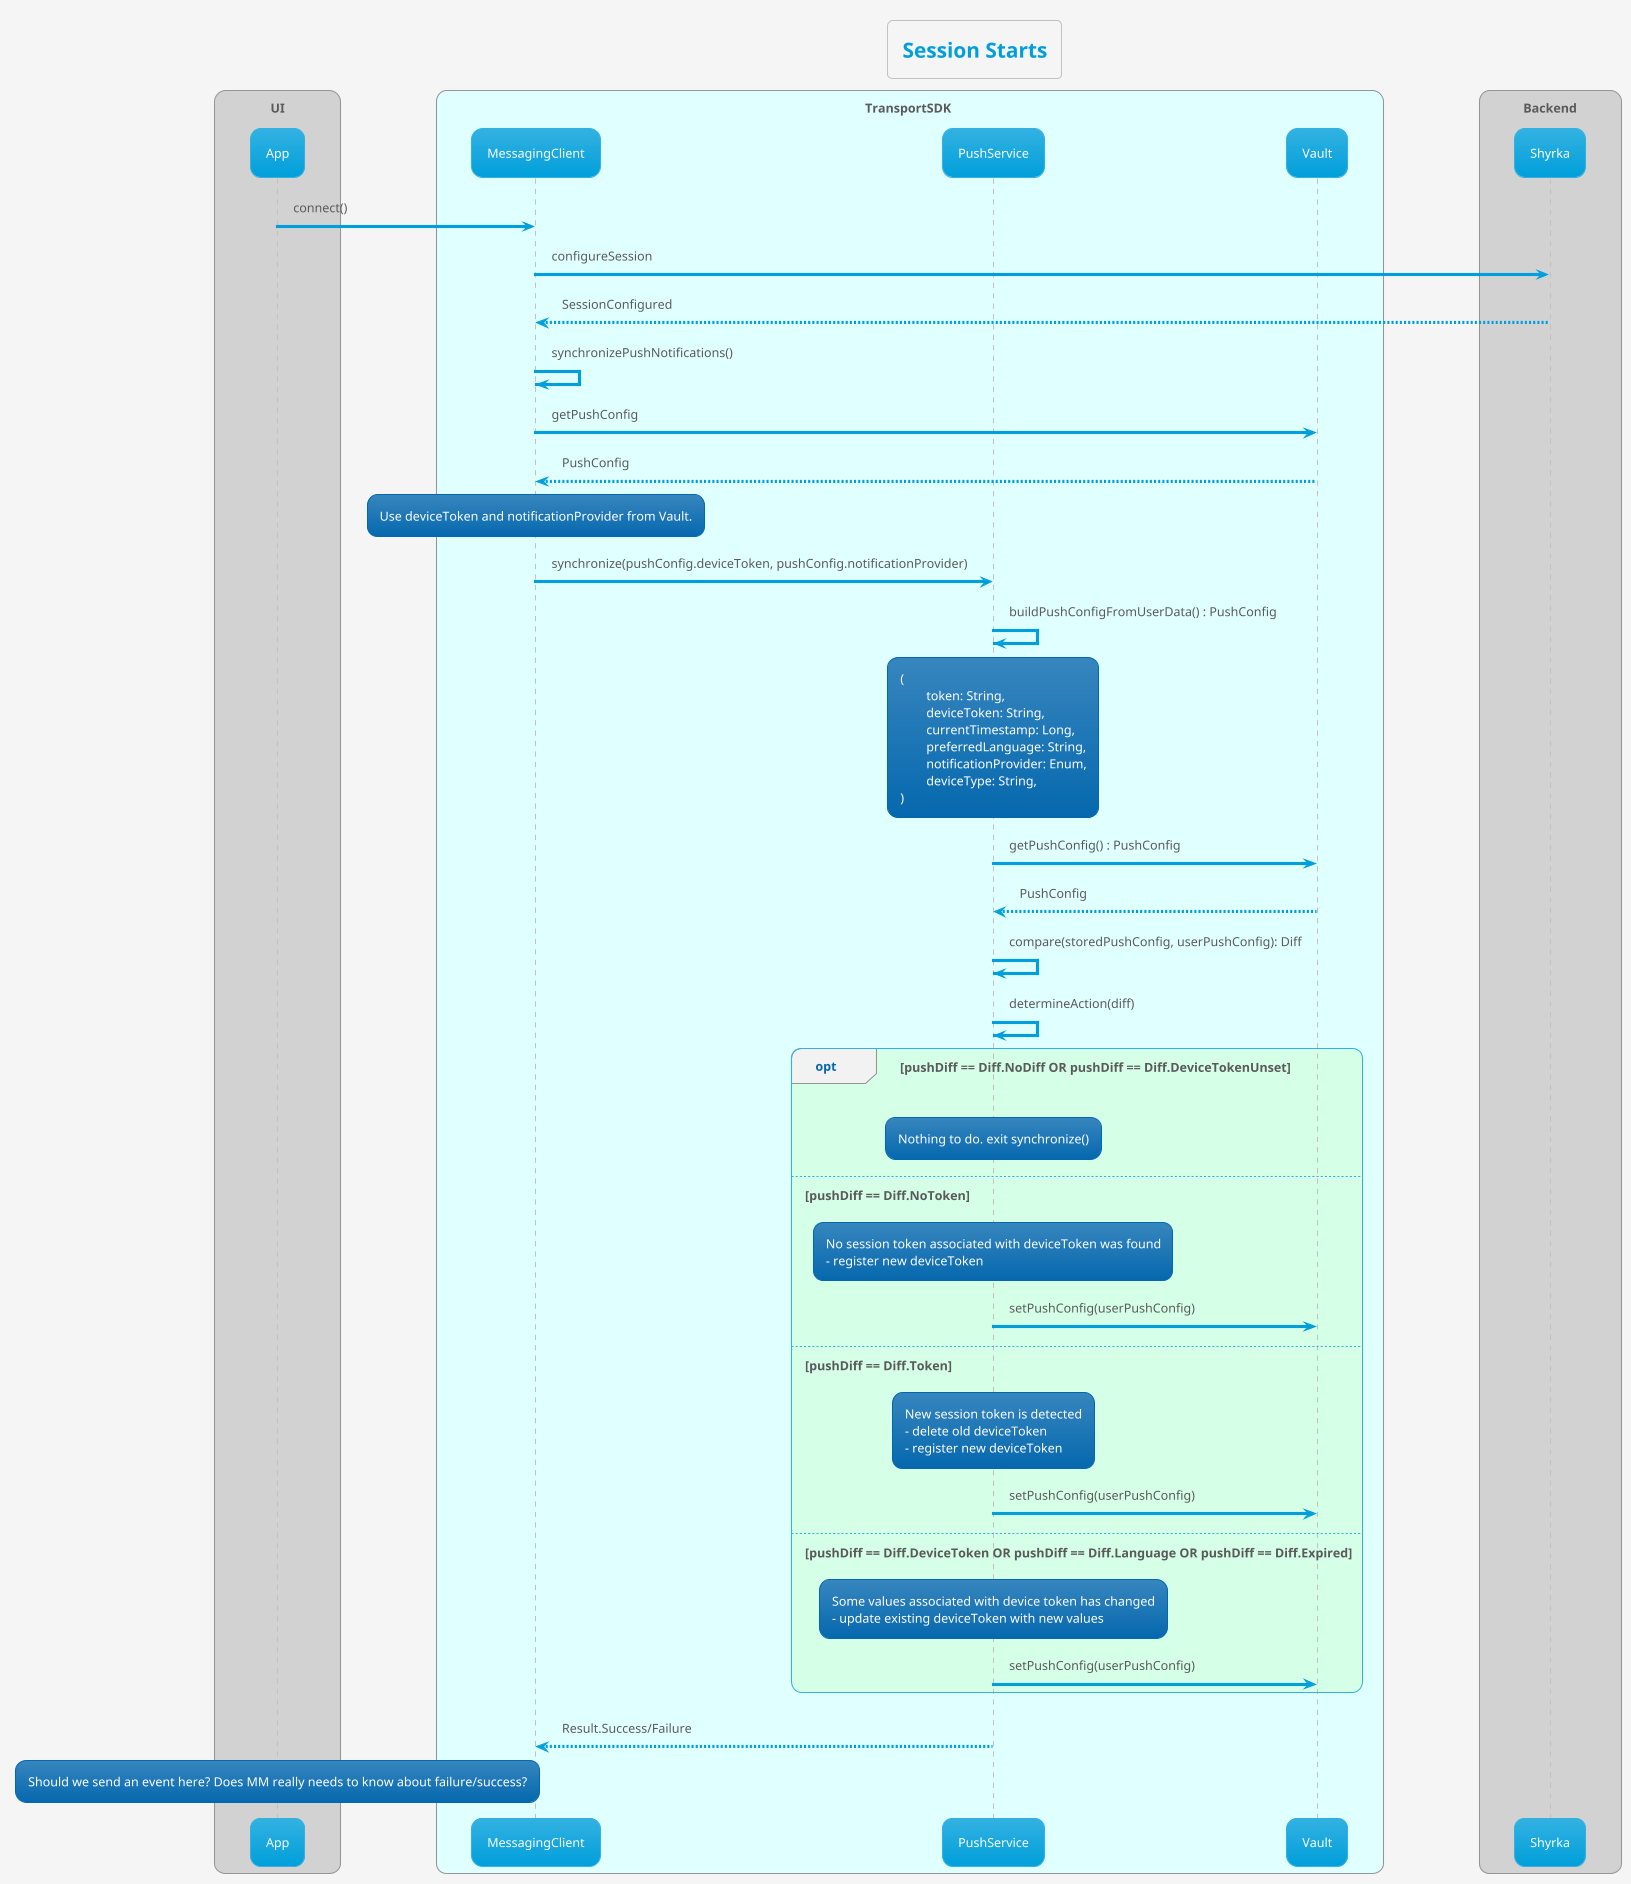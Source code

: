 @startuml
'https://plantuml.com/sequence-diagram

!theme bluegray
!pragma teoz true


skinparam backgroundColor #whitesmoke
title Session Starts

box UI
participant App
end box
box TransportSDK #lightcyan
participant MessagingClient
participant PushService
participant Vault
end box
box Backend
participant Shyrka
end box

	App -> MessagingClient : connect()
    MessagingClient -> Shyrka: configureSession
    Shyrka --> MessagingClient: SessionConfigured
    MessagingClient -> MessagingClient : synchronizePushNotifications()
    MessagingClient -> Vault : getPushConfig
    Vault --> MessagingClient : PushConfig
        	rnote over MessagingClient
            Use deviceToken and notificationProvider from Vault.
            end rnote
    MessagingClient -> PushService : synchronize(pushConfig.deviceToken, pushConfig.notificationProvider)
	PushService -> PushService : buildPushConfigFromUserData() : PushConfig
		rnote over PushService
    	(
    		token: String,
    		deviceToken: String,
    		currentTimestamp: Long,
    		preferredLanguage: String,
    		notificationProvider: Enum,
    		deviceType: String,
    	)
    	end rnote
	PushService -> Vault : getPushConfig() : PushConfig
	Vault --> PushService : PushConfig
    PushService -> PushService : compare(storedPushConfig, userPushConfig): Diff
	PushService -> PushService : determineAction(diff)

    opt #aaff8833 pushDiff == Diff.NoDiff OR pushDiff == Diff.DeviceTokenUnset
         rnote over PushService
         Nothing to do. exit synchronize()
         end rnote
	else pushDiff == Diff.NoToken
	    rnote over PushService
        No session token associated with deviceToken was found
        - register new deviceToken
        end rnote
        PushService -> Vault : setPushConfig(userPushConfig)
    else pushDiff == Diff.Token
        rnote over PushService
        New session token is detected
        - delete old deviceToken
        - register new deviceToken
        end rnote
        PushService -> Vault : setPushConfig(userPushConfig)
    else pushDiff == Diff.DeviceToken OR pushDiff == Diff.Language OR pushDiff == Diff.Expired
        rnote over PushService
        Some values associated with device token has changed
        - update existing deviceToken with new values
        end rnote
        PushService -> Vault : setPushConfig(userPushConfig)
    end
    PushService --> MessagingClient : Result.Success/Failure
    rnote over App
    Should we send an event here? Does MM really needs to know about failure/success?
    end rnote
@enduml


